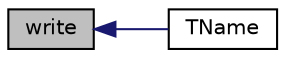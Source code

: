 digraph "write"
{
  bgcolor="transparent";
  edge [fontname="Helvetica",fontsize="10",labelfontname="Helvetica",labelfontsize="10"];
  node [fontname="Helvetica",fontsize="10",shape=record];
  rankdir="LR";
  Node971 [label="write",height=0.2,width=0.4,color="black", fillcolor="grey75", style="filled", fontcolor="black"];
  Node971 -> Node972 [dir="back",color="midnightblue",fontsize="10",style="solid",fontname="Helvetica"];
  Node972 [label="TName",height=0.2,width=0.4,color="black",URL="$a31333.html#a1a53e2f9bddb637f253eaef2f6bf6f0f",tooltip="Return the temperature field name. "];
}
